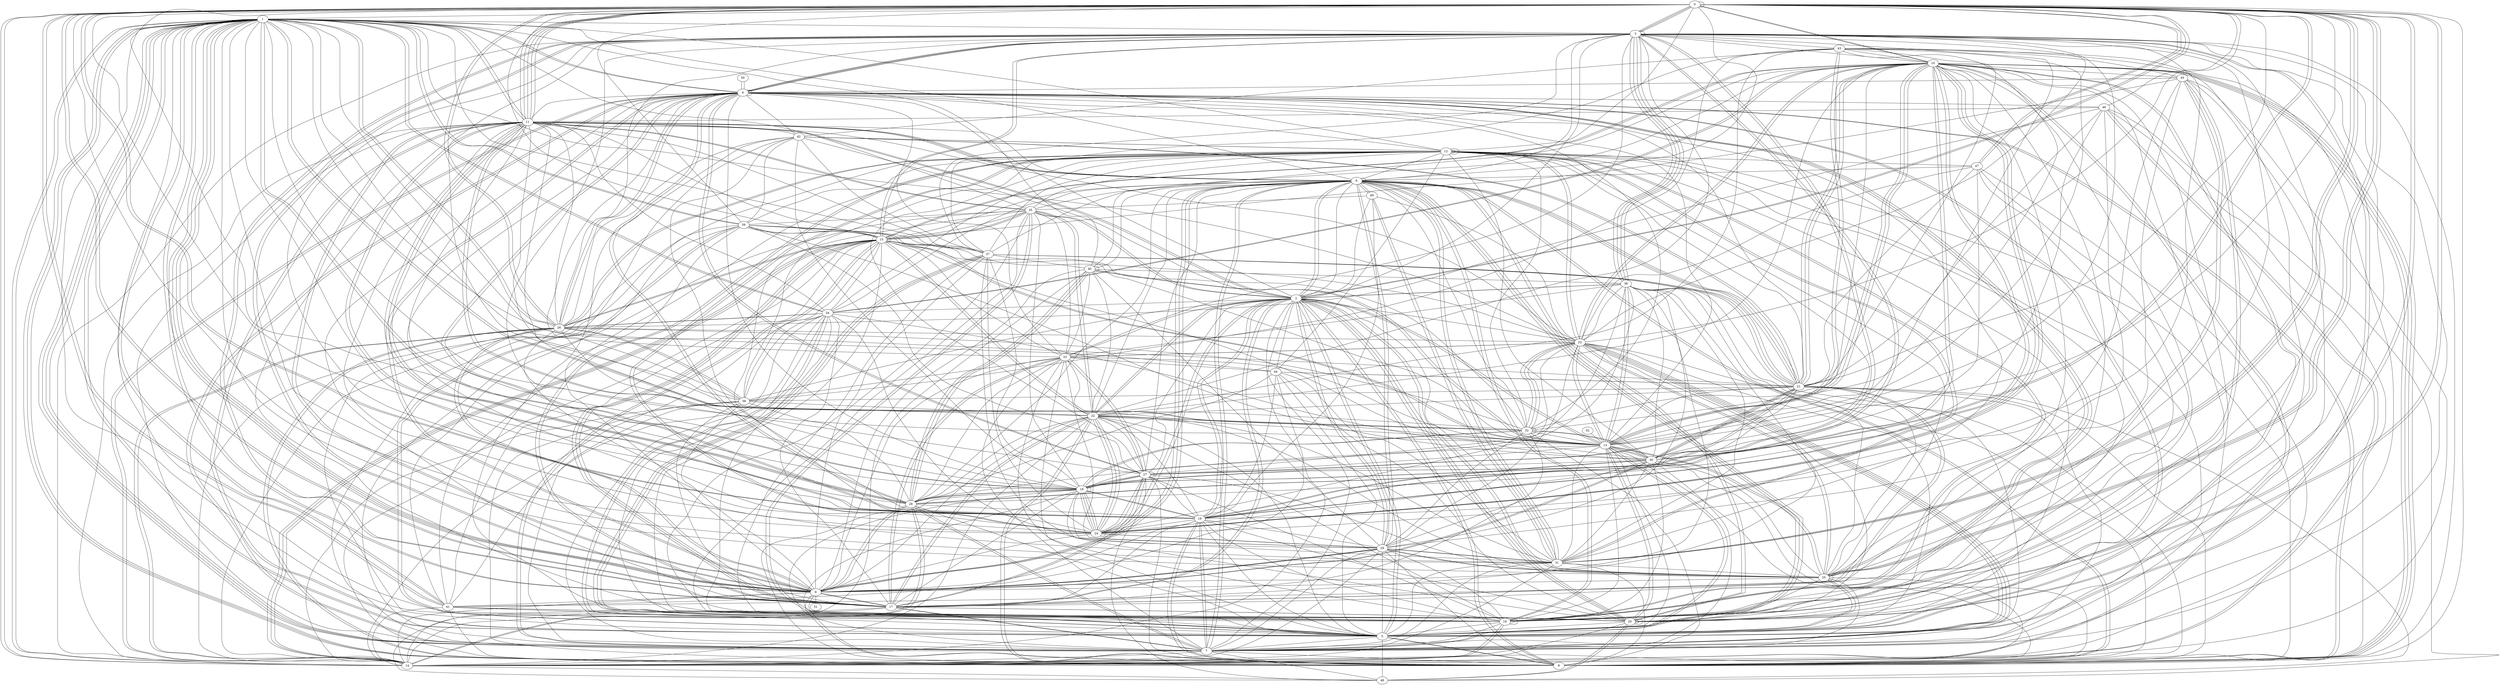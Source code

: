 graph G {
0;
1;
2;
3;
4;
5;
6;
7;
8;
9;
10;
11;
12;
13;
14;
15;
16;
17;
18;
19;
20;
21;
22;
23;
24;
25;
26;
27;
28;
29;
30;
31;
32;
33;
34;
35;
36;
37;
38;
39;
40;
41;
42;
43;
44;
45;
46;
47;
48;
49;
50;
51;
52;
33--15 ;
7--23 ;
8--10 ;
9--17 ;
32--32 ;
11--6 ;
22--14 ;
48--27 ;
36--2 ;
3--9 ;
8--10 ;
10--21 ;
0--11 ;
28--14 ;
25--22 ;
25--25 ;
20--0 ;
48--46 ;
7--1 ;
44--12 ;
31--14 ;
15--35 ;
40--36 ;
12--12 ;
18--24 ;
20--14 ;
39--14 ;
26--23 ;
18--4 ;
9--8 ;
34--5 ;
26--46 ;
2--13 ;
29--31 ;
3--4 ;
21--38 ;
22--17 ;
0--25 ;
2--19 ;
11--31 ;
3--38 ;
0--47 ;
38--26 ;
14--15 ;
7--18 ;
37--39 ;
32--4 ;
10--34 ;
39--5 ;
34--1 ;
21--1 ;
19--27 ;
1--40 ;
43--10 ;
5--6 ;
1--9 ;
4--14 ;
42--21 ;
23--8 ;
9--4 ;
2--20 ;
24--22 ;
23--1 ;
26--18 ;
19--21 ;
7--1 ;
15--14 ;
18--20 ;
20--43 ;
18--24 ;
30--34 ;
24--45 ;
29--25 ;
28--3 ;
1--14 ;
40--28 ;
6--21 ;
35--20 ;
20--25 ;
34--16 ;
7--36 ;
2--11 ;
42--21 ;
33--27 ;
41--44 ;
8--32 ;
43--42 ;
8--5 ;
3--0 ;
3--43 ;
5--35 ;
13--16 ;
13--7 ;
20--20 ;
0--1 ;
23--32 ;
15--45 ;
0--14 ;
9--11 ;
10--37 ;
22--16 ;
11--0 ;
9--0 ;
44--2 ;
29--34 ;
4--19 ;
30--19 ;
1--5 ;
48--5 ;
41--14 ;
16--6 ;
2--6 ;
30--12 ;
11--28 ;
21--47 ;
37--21 ;
18--19 ;
37--20 ;
31--6 ;
1--37 ;
18--42 ;
2--24 ;
46--13 ;
0--16 ;
22--40 ;
8--46 ;
31--4 ;
12--26 ;
38--26 ;
17--33 ;
26--15 ;
23--36 ;
3--17 ;
29--16 ;
18--3 ;
11--15 ;
4--27 ;
34--15 ;
20--1 ;
24--29 ;
47--6 ;
16--35 ;
20--20 ;
46--11 ;
0--18 ;
19--9 ;
2--23 ;
15--14 ;
29--32 ;
20--48 ;
8--10 ;
8--4 ;
24--10 ;
17--20 ;
22--32 ;
2--42 ;
15--26 ;
11--6 ;
9--37 ;
24--10 ;
1--16 ;
17--7 ;
24--27 ;
19--16 ;
10--21 ;
7--23 ;
22--2 ;
10--13 ;
10--32 ;
7--14 ;
31--2 ;
16--16 ;
17--27 ;
28--18 ;
10--23 ;
32--23 ;
3--0 ;
45--25 ;
13--5 ;
41--34 ;
23--10 ;
11--0 ;
9--39 ;
27--18 ;
27--33 ;
14--48 ;
15--7 ;
40--6 ;
4--3 ;
11--19 ;
31--37 ;
5--11 ;
7--31 ;
30--21 ;
9--6 ;
24--21 ;
4--13 ;
29--40 ;
5--39 ;
6--11 ;
4--3 ;
36--2 ;
29--2 ;
14--25 ;
26--3 ;
13--15 ;
26--4 ;
3--9 ;
20--10 ;
9--22 ;
8--18 ;
8--19 ;
17--1 ;
4--1 ;
27--13 ;
19--0 ;
7--33 ;
14--45 ;
41--10 ;
13--22 ;
5--3 ;
5--44 ;
4--28 ;
21--25 ;
4--46 ;
15--15 ;
0--10 ;
30--16 ;
22--5 ;
35--20 ;
6--49 ;
30--25 ;
10--13 ;
0--15 ;
9--1 ;
23--7 ;
7--23 ;
12--47 ;
10--18 ;
16--6 ;
18--10 ;
20--47 ;
2--25 ;
11--9 ;
2--29 ;
3--14 ;
48--7 ;
6--9 ;
22--28 ;
0--31 ;
0--6 ;
37--21 ;
21--10 ;
16--4 ;
18--37 ;
40--40 ;
22--43 ;
20--19 ;
0--47 ;
7--21 ;
0--46 ;
27--43 ;
3--13 ;
4--4 ;
28--9 ;
30--27 ;
9--28 ;
25--5 ;
20--48 ;
7--15 ;
13--33 ;
38--33 ;
28--46 ;
1--11 ;
20--5 ;
22--11 ;
28--44 ;
11--5 ;
6--29 ;
2--27 ;
8--13 ;
49--23 ;
24--12 ;
0--41 ;
23--47 ;
24--27 ;
9--17 ;
24--36 ;
8--21 ;
1--32 ;
1--4 ;
15--23 ;
15--17 ;
38--34 ;
20--13 ;
0--11 ;
30--0 ;
6--32 ;
31--30 ;
9--36 ;
38--2 ;
14--47 ;
1--34 ;
50--4 ;
5--8 ;
33--28 ;
2--13 ;
23--27 ;
30--9 ;
12--0 ;
41--8 ;
1--3 ;
37--12 ;
2--11 ;
15--30 ;
6--12 ;
19--17 ;
29--19 ;
11--20 ;
25--0 ;
3--25 ;
6--5 ;
33--40 ;
6--20 ;
33--9 ;
0--21 ;
13--39 ;
4--16 ;
24--22 ;
26--14 ;
1--32 ;
6--8 ;
22--19 ;
4--12 ;
6--34 ;
47--16 ;
49--6 ;
0--31 ;
13--25 ;
42--12 ;
4--16 ;
5--45 ;
19--11 ;
7--11 ;
0--20 ;
30--4 ;
38--12 ;
2--19 ;
6--31 ;
23--13 ;
10--0 ;
1--18 ;
1--39 ;
44--19 ;
12--24 ;
1--9 ;
0--0 ;
29--14 ;
32--23 ;
32--43 ;
7--42 ;
7--34 ;
33--3 ;
14--34 ;
41--16 ;
25--23 ;
6--21 ;
45--43 ;
8--19 ;
8--26 ;
21--17 ;
37--43 ;
30--36 ;
9--29 ;
14--10 ;
4--26 ;
8--1 ;
27--4 ;
12--1 ;
35--1 ;
37--3 ;
4--7 ;
15--37 ;
5--28 ;
24--10 ;
14--12 ;
18--35 ;
13--28 ;
19--10 ;
13--1 ;
28--40 ;
22--24 ;
0--24 ;
0--30 ;
16--41 ;
28--11 ;
16--15 ;
3--3 ;
25--27 ;
1--41 ;
21--19 ;
7--10 ;
30--32 ;
20--13 ;
7--3 ;
12--7 ;
29--8 ;
19--10 ;
42--26 ;
29--24 ;
21--12 ;
18--5 ;
7--19 ;
35--7 ;
15--8 ;
16--42 ;
49--35 ;
10--34 ;
14--11 ;
35--2 ;
31--0 ;
3--36 ;
25--9 ;
16--45 ;
3--16 ;
37--40 ;
2--5 ;
3--4 ;
30--9 ;
32--26 ;
2--35 ;
19--0 ;
31--29 ;
1--14 ;
3--15 ;
27--39 ;
20--44 ;
33--4 ;
21--22 ;
18--27 ;
8--26 ;
3--28 ;
27--17 ;
3--6 ;
36--33 ;
17--15 ;
17--36 ;
19--4 ;
11--26 ;
39--0 ;
2--14 ;
35--15 ;
6--11 ;
23--13 ;
25--36 ;
18--18 ;
3--17 ;
33--44 ;
46--14 ;
1--25 ;
11--42 ;
12--12 ;
8--27 ;
21--30 ;
16--5 ;
3--27 ;
12--39 ;
34--26 ;
5--25 ;
14--46 ;
3--2 ;
41--0 ;
36--31 ;
34--12 ;
6--2 ;
31--12 ;
4--2 ;
1--9 ;
3--24 ;
36--3 ;
18--32 ;
12--31 ;
17--10 ;
20--2 ;
6--2 ;
33--29 ;
39--15 ;
35--33 ;
42--12 ;
2--34 ;
40--28 ;
13--25 ;
17--1 ;
33--16 ;
5--26 ;
23--25 ;
30--19 ;
7--16 ;
18--19 ;
21--44 ;
29--45 ;
16--16 ;
9--29 ;
32--13 ;
32--11 ;
5--2 ;
26--12 ;
10--40 ;
12--32 ;
6--28 ;
26--14 ;
43--27 ;
9--26 ;
8--22 ;
42--19 ;
11--37 ;
17--15 ;
40--13 ;
26--1 ;
44--1 ;
21--43 ;
4--5 ;
28--38 ;
30--21 ;
4--14 ;
39--42 ;
41--5 ;
38--7 ;
5--6 ;
38--17 ;
27--6 ;
5--1 ;
30--32 ;
52--13 ;
41--12 ;
25--29 ;
44--21 ;
11--18 ;
17--7 ;
30--13 ;
3--18 ;
27--22 ;
14--9 ;
17--48 ;
8--38 ;
7--43 ;
25--46 ;
25--45 ;
5--33 ;
2--2 ;
6--21 ;
12--17 ;
39--13 ;
23--5 ;
42--37 ;
29--18 ;
9--6 ;
13--11 ;
40--13 ;
22--15 ;
20--3 ;
3--19 ;
6--8 ;
7--6 ;
10--15 ;
10--14 ;
14--38 ;
30--39 ;
28--0 ;
36--8 ;
24--18 ;
11--28 ;
23--33 ;
20--12 ;
24--24 ;
47--30 ;
33--2 ;
9--29 ;
41--39 ;
0--25 ;
22--3 ;
3--36 ;
20--17 ;
11--34 ;
36--3 ;
17--22 ;
31--49 ;
28--19 ;
9--40 ;
32--15 ;
12--16 ;
10--16 ;
8--30 ;
6--1 ;
22--35 ;
14--40 ;
13--30 ;
2--0 ;
5--19 ;
4--8 ;
26--0 ;
15--3 ;
16--45 ;
11--1 ;
1--26 ;
11--23 ;
28--4 ;
9--41 ;
48--21 ;
15--39 ;
2--49 ;
13--0 ;
33--22 ;
17--12 ;
17--2 ;
35--22 ;
3--5 ;
27--16 ;
29--7 ;
50--4 ;
8--12 ;
0--9 ;
37--24 ;
7--19 ;
9--24 ;
16--12 ;
23--29 ;
2--0 ;
7--1 ;
13--7 ;
12--5 ;
45--4 ;
8--9 ;
5--29 ;
6--7 ;
8--3 ;
28--7 ;
7--2 ;
37--5 ;
35--11 ;
3--23 ;
14--16 ;
31--25 ;
0--23 ;
11--22 ;
38--43 ;
1--18 ;
11--0 ;
26--34 ;
15--6 ;
39--1 ;
5--10 ;
35--39 ;
9--51 ;
36--13 ;
8--0 ;
21--13 ;
15--10 ;
37--5 ;
35--11 ;
2--20 ;
22--31 ;
2--24 ;
5--7 ;
38--22 ;
2--8 ;
24--26 ;
17--32 ;
33--1 ;
17--18 ;
29--30 ;
8--22 ;
12--23 ;
10--13 ;
7--28 ;
21--17 ;
4--5 ;
11--4 ;
5--37 ;
34--5 ;
18--32 ;
10--5 ;
14--16 ;
1--19 ;
7--8 ;
6--20 ;
4--7 ;
12--25 ;
31--13 ;
19--24 ;
8--2 ;
18--27 ;
14--0 ;
35--15 ;
38--15 ;
1--41 ;
4--38 ;
7--1 ;
31--8 ;
21--3 ;
17--14 ;
19--49 ;
16--0 ;
34--17 ;
8--1 ;
22--2 ;
6--6 ;
43--13 ;
4--42 ;
29--6 ;
30--14 ;
21--37 ;
29--36 ;
33--23 ;
0--3 ;
9--4 ;
10--45 ;
35--24 ;
8--10 ;
10--22 ;
31--44 ;
18--28 ;
38--9 ;
1--8 ;
31--1 ;
3--10 ;
15--22 ;
5--31 ;
12--23 ;
9--26 ;
4--17 ;
33--17 ;
12--35 ;
12--27 ;
27--27 ;
2--17 ;
28--14 ;
7--25 ;
25--2 ;
4--24 ;
18--36 ;
23--20 ;
41--15 ;
6--35 ;
36--13 ;
49--31 ;
18--24 ;
22--6 ;
20--34 ;
0--26 ;
}

